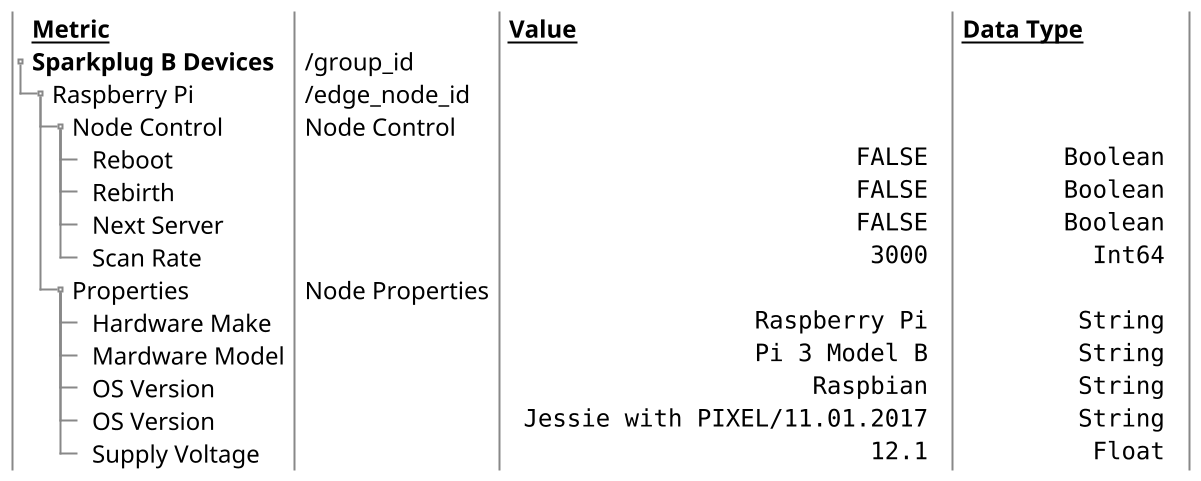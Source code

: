 @startsalt
scale 2
{
{T!
+**__Metric__**                 | ""           "" | **__Value__**                      | **__Data Type__**
+**Sparkplug B Devices**        | /group_id       | ""                              "" | ""               "" 
++ Raspberry Pi                 | /edge_node_id   | ""                              "" | ""               ""
+++ Node Control                | Node Control    | ""                              "" | ""               ""
++++ Reboot                     | ""           "" | ""                        FALSE "" | ""       Boolean ""
++++ Rebirth                    | ""           "" | ""                        FALSE "" | ""       Boolean ""
++++ Next Server                | ""           "" | ""                        FALSE "" | ""       Boolean ""
++++ Scan Rate                  | ""           "" | ""                         3000 "" | ""         Int64 ""
+++ Properties                  | Node Properties | ""                              "" | ""               ""
++++ Hardware Make              | ""          ""  | ""                 Raspberry Pi "" | ""        String ""
++++ Mardware Model             | ""          ""  | ""                 Pi 3 Model B "" | ""        String ""
++++ OS Version                 | ""          ""  | ""                     Raspbian "" | ""        String ""
++++ OS Version                 | ""          ""  | "" Jessie with PIXEL/11.01.2017 "" | ""        String ""
++++ Supply Voltage             | ""          ""  | ""                         12.1 "" | ""         Float ""

}
}
@endsalt


